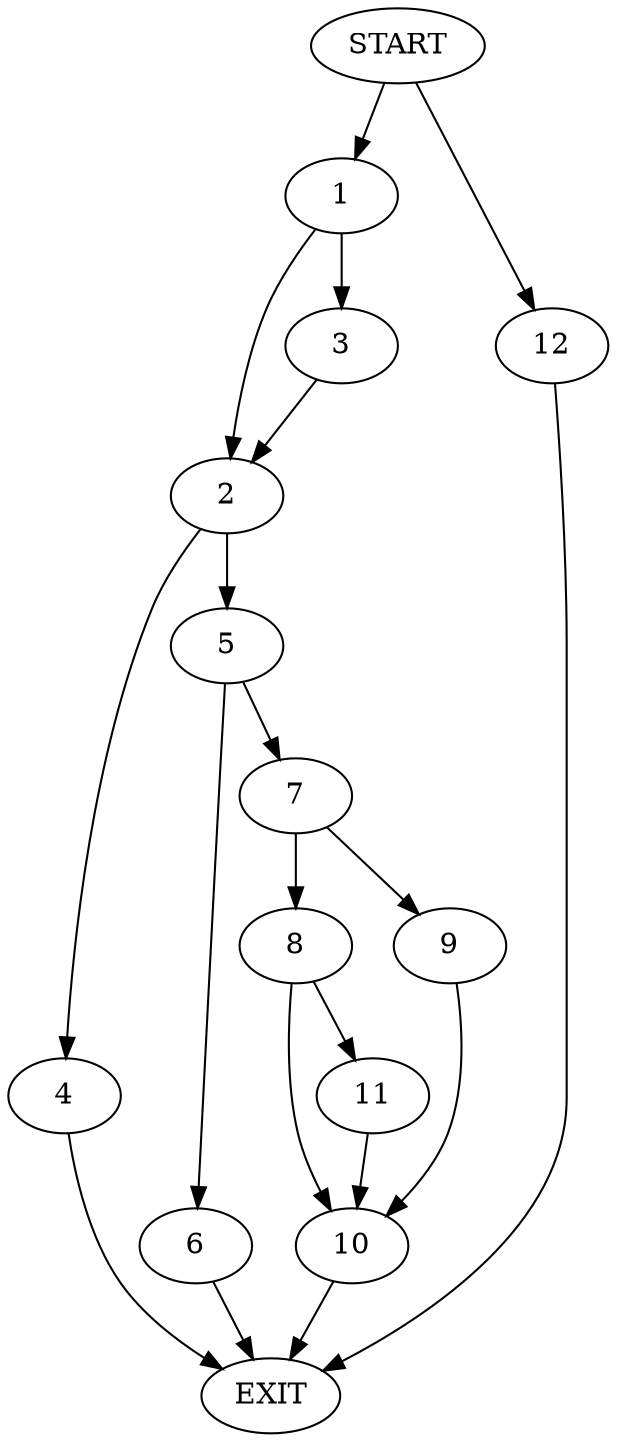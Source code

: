 digraph {
0 [label="START"]
13 [label="EXIT"]
0 -> 1
1 -> 2
1 -> 3
2 -> 4
2 -> 5
3 -> 2
4 -> 13
5 -> 6
5 -> 7
7 -> 8
7 -> 9
6 -> 13
8 -> 10
8 -> 11
9 -> 10
10 -> 13
11 -> 10
0 -> 12
12 -> 13
}
